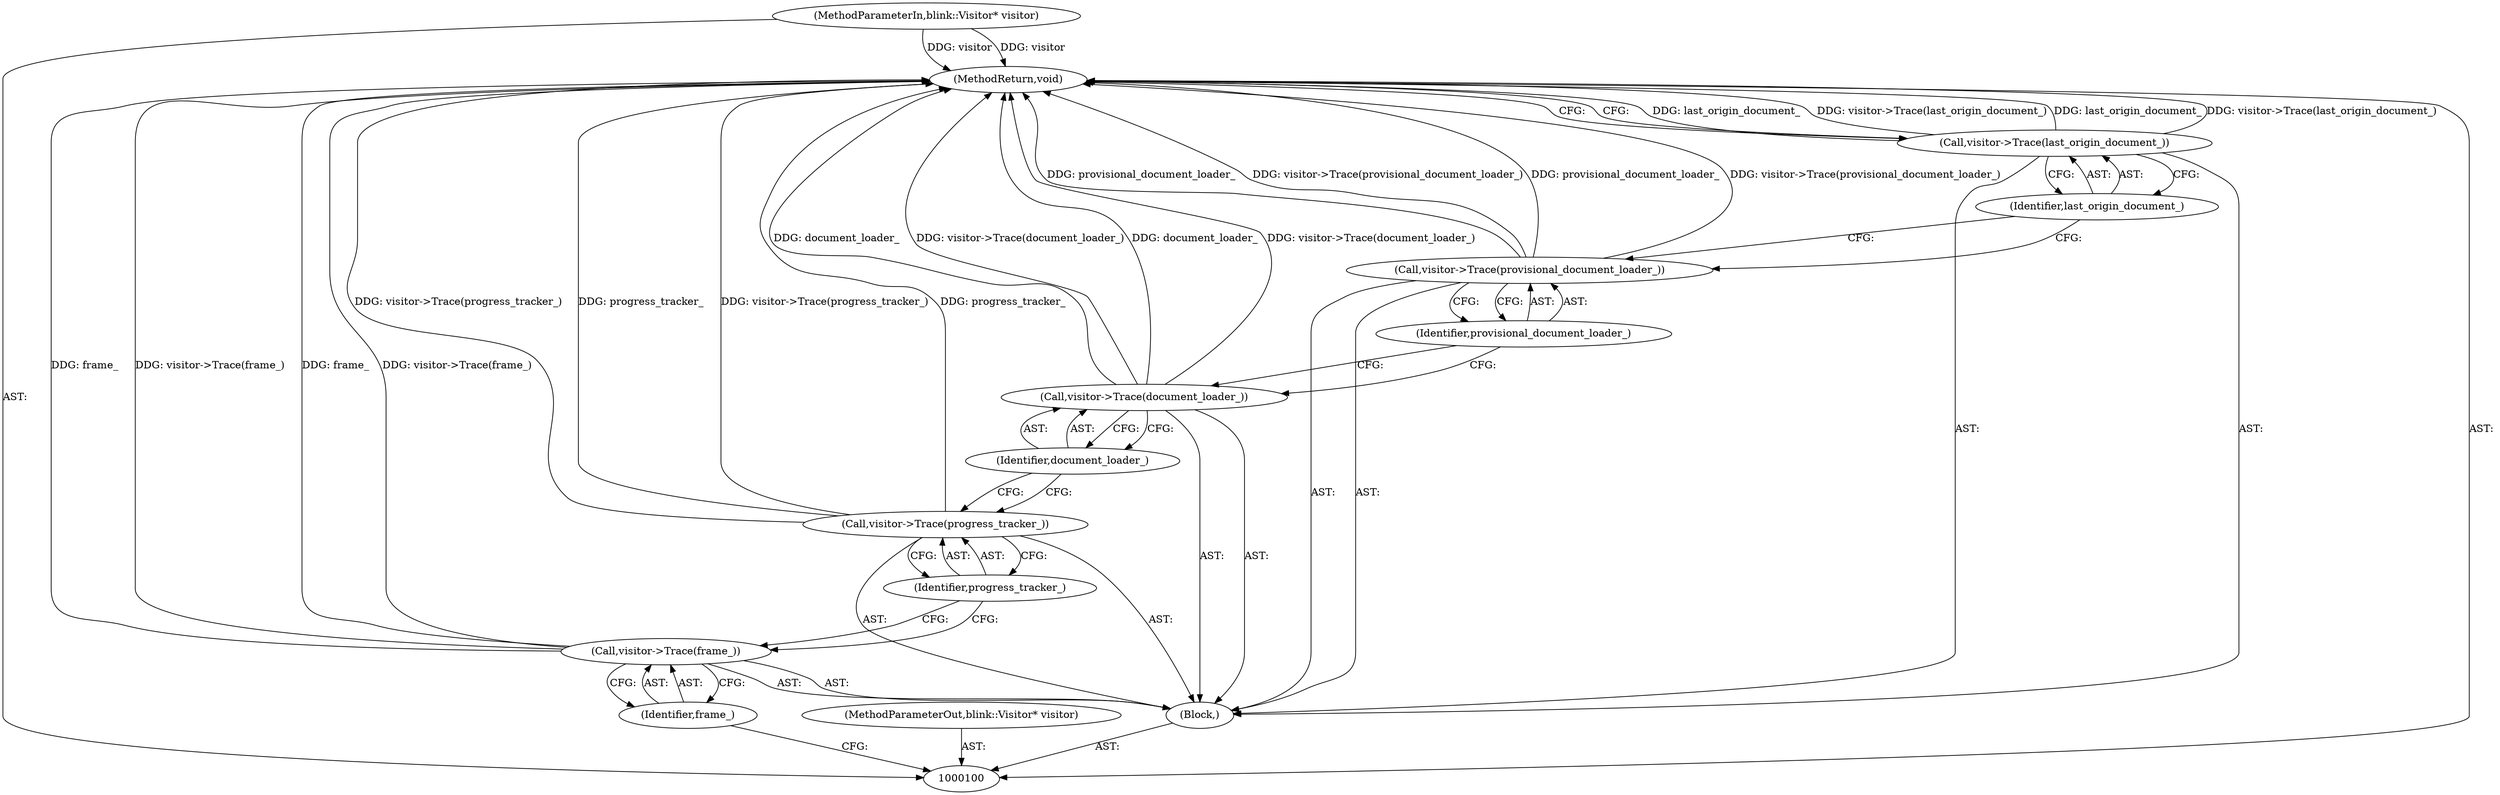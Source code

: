 digraph "0_Chrome_108147dfd1ea159fd3632ef92ccc4ab8952980c7_6" {
"1000113" [label="(MethodReturn,void)"];
"1000101" [label="(MethodParameterIn,blink::Visitor* visitor)"];
"1000122" [label="(MethodParameterOut,blink::Visitor* visitor)"];
"1000102" [label="(Block,)"];
"1000104" [label="(Identifier,frame_)"];
"1000103" [label="(Call,visitor->Trace(frame_))"];
"1000106" [label="(Identifier,progress_tracker_)"];
"1000105" [label="(Call,visitor->Trace(progress_tracker_))"];
"1000108" [label="(Identifier,document_loader_)"];
"1000107" [label="(Call,visitor->Trace(document_loader_))"];
"1000110" [label="(Identifier,provisional_document_loader_)"];
"1000109" [label="(Call,visitor->Trace(provisional_document_loader_))"];
"1000112" [label="(Identifier,last_origin_document_)"];
"1000111" [label="(Call,visitor->Trace(last_origin_document_))"];
"1000113" -> "1000100"  [label="AST: "];
"1000113" -> "1000111"  [label="CFG: "];
"1000107" -> "1000113"  [label="DDG: document_loader_"];
"1000107" -> "1000113"  [label="DDG: visitor->Trace(document_loader_)"];
"1000103" -> "1000113"  [label="DDG: frame_"];
"1000103" -> "1000113"  [label="DDG: visitor->Trace(frame_)"];
"1000105" -> "1000113"  [label="DDG: visitor->Trace(progress_tracker_)"];
"1000105" -> "1000113"  [label="DDG: progress_tracker_"];
"1000111" -> "1000113"  [label="DDG: last_origin_document_"];
"1000111" -> "1000113"  [label="DDG: visitor->Trace(last_origin_document_)"];
"1000101" -> "1000113"  [label="DDG: visitor"];
"1000109" -> "1000113"  [label="DDG: provisional_document_loader_"];
"1000109" -> "1000113"  [label="DDG: visitor->Trace(provisional_document_loader_)"];
"1000101" -> "1000100"  [label="AST: "];
"1000101" -> "1000113"  [label="DDG: visitor"];
"1000122" -> "1000100"  [label="AST: "];
"1000102" -> "1000100"  [label="AST: "];
"1000103" -> "1000102"  [label="AST: "];
"1000105" -> "1000102"  [label="AST: "];
"1000107" -> "1000102"  [label="AST: "];
"1000109" -> "1000102"  [label="AST: "];
"1000111" -> "1000102"  [label="AST: "];
"1000104" -> "1000103"  [label="AST: "];
"1000104" -> "1000100"  [label="CFG: "];
"1000103" -> "1000104"  [label="CFG: "];
"1000103" -> "1000102"  [label="AST: "];
"1000103" -> "1000104"  [label="CFG: "];
"1000104" -> "1000103"  [label="AST: "];
"1000106" -> "1000103"  [label="CFG: "];
"1000103" -> "1000113"  [label="DDG: frame_"];
"1000103" -> "1000113"  [label="DDG: visitor->Trace(frame_)"];
"1000106" -> "1000105"  [label="AST: "];
"1000106" -> "1000103"  [label="CFG: "];
"1000105" -> "1000106"  [label="CFG: "];
"1000105" -> "1000102"  [label="AST: "];
"1000105" -> "1000106"  [label="CFG: "];
"1000106" -> "1000105"  [label="AST: "];
"1000108" -> "1000105"  [label="CFG: "];
"1000105" -> "1000113"  [label="DDG: visitor->Trace(progress_tracker_)"];
"1000105" -> "1000113"  [label="DDG: progress_tracker_"];
"1000108" -> "1000107"  [label="AST: "];
"1000108" -> "1000105"  [label="CFG: "];
"1000107" -> "1000108"  [label="CFG: "];
"1000107" -> "1000102"  [label="AST: "];
"1000107" -> "1000108"  [label="CFG: "];
"1000108" -> "1000107"  [label="AST: "];
"1000110" -> "1000107"  [label="CFG: "];
"1000107" -> "1000113"  [label="DDG: document_loader_"];
"1000107" -> "1000113"  [label="DDG: visitor->Trace(document_loader_)"];
"1000110" -> "1000109"  [label="AST: "];
"1000110" -> "1000107"  [label="CFG: "];
"1000109" -> "1000110"  [label="CFG: "];
"1000109" -> "1000102"  [label="AST: "];
"1000109" -> "1000110"  [label="CFG: "];
"1000110" -> "1000109"  [label="AST: "];
"1000112" -> "1000109"  [label="CFG: "];
"1000109" -> "1000113"  [label="DDG: provisional_document_loader_"];
"1000109" -> "1000113"  [label="DDG: visitor->Trace(provisional_document_loader_)"];
"1000112" -> "1000111"  [label="AST: "];
"1000112" -> "1000109"  [label="CFG: "];
"1000111" -> "1000112"  [label="CFG: "];
"1000111" -> "1000102"  [label="AST: "];
"1000111" -> "1000112"  [label="CFG: "];
"1000112" -> "1000111"  [label="AST: "];
"1000113" -> "1000111"  [label="CFG: "];
"1000111" -> "1000113"  [label="DDG: last_origin_document_"];
"1000111" -> "1000113"  [label="DDG: visitor->Trace(last_origin_document_)"];
}
